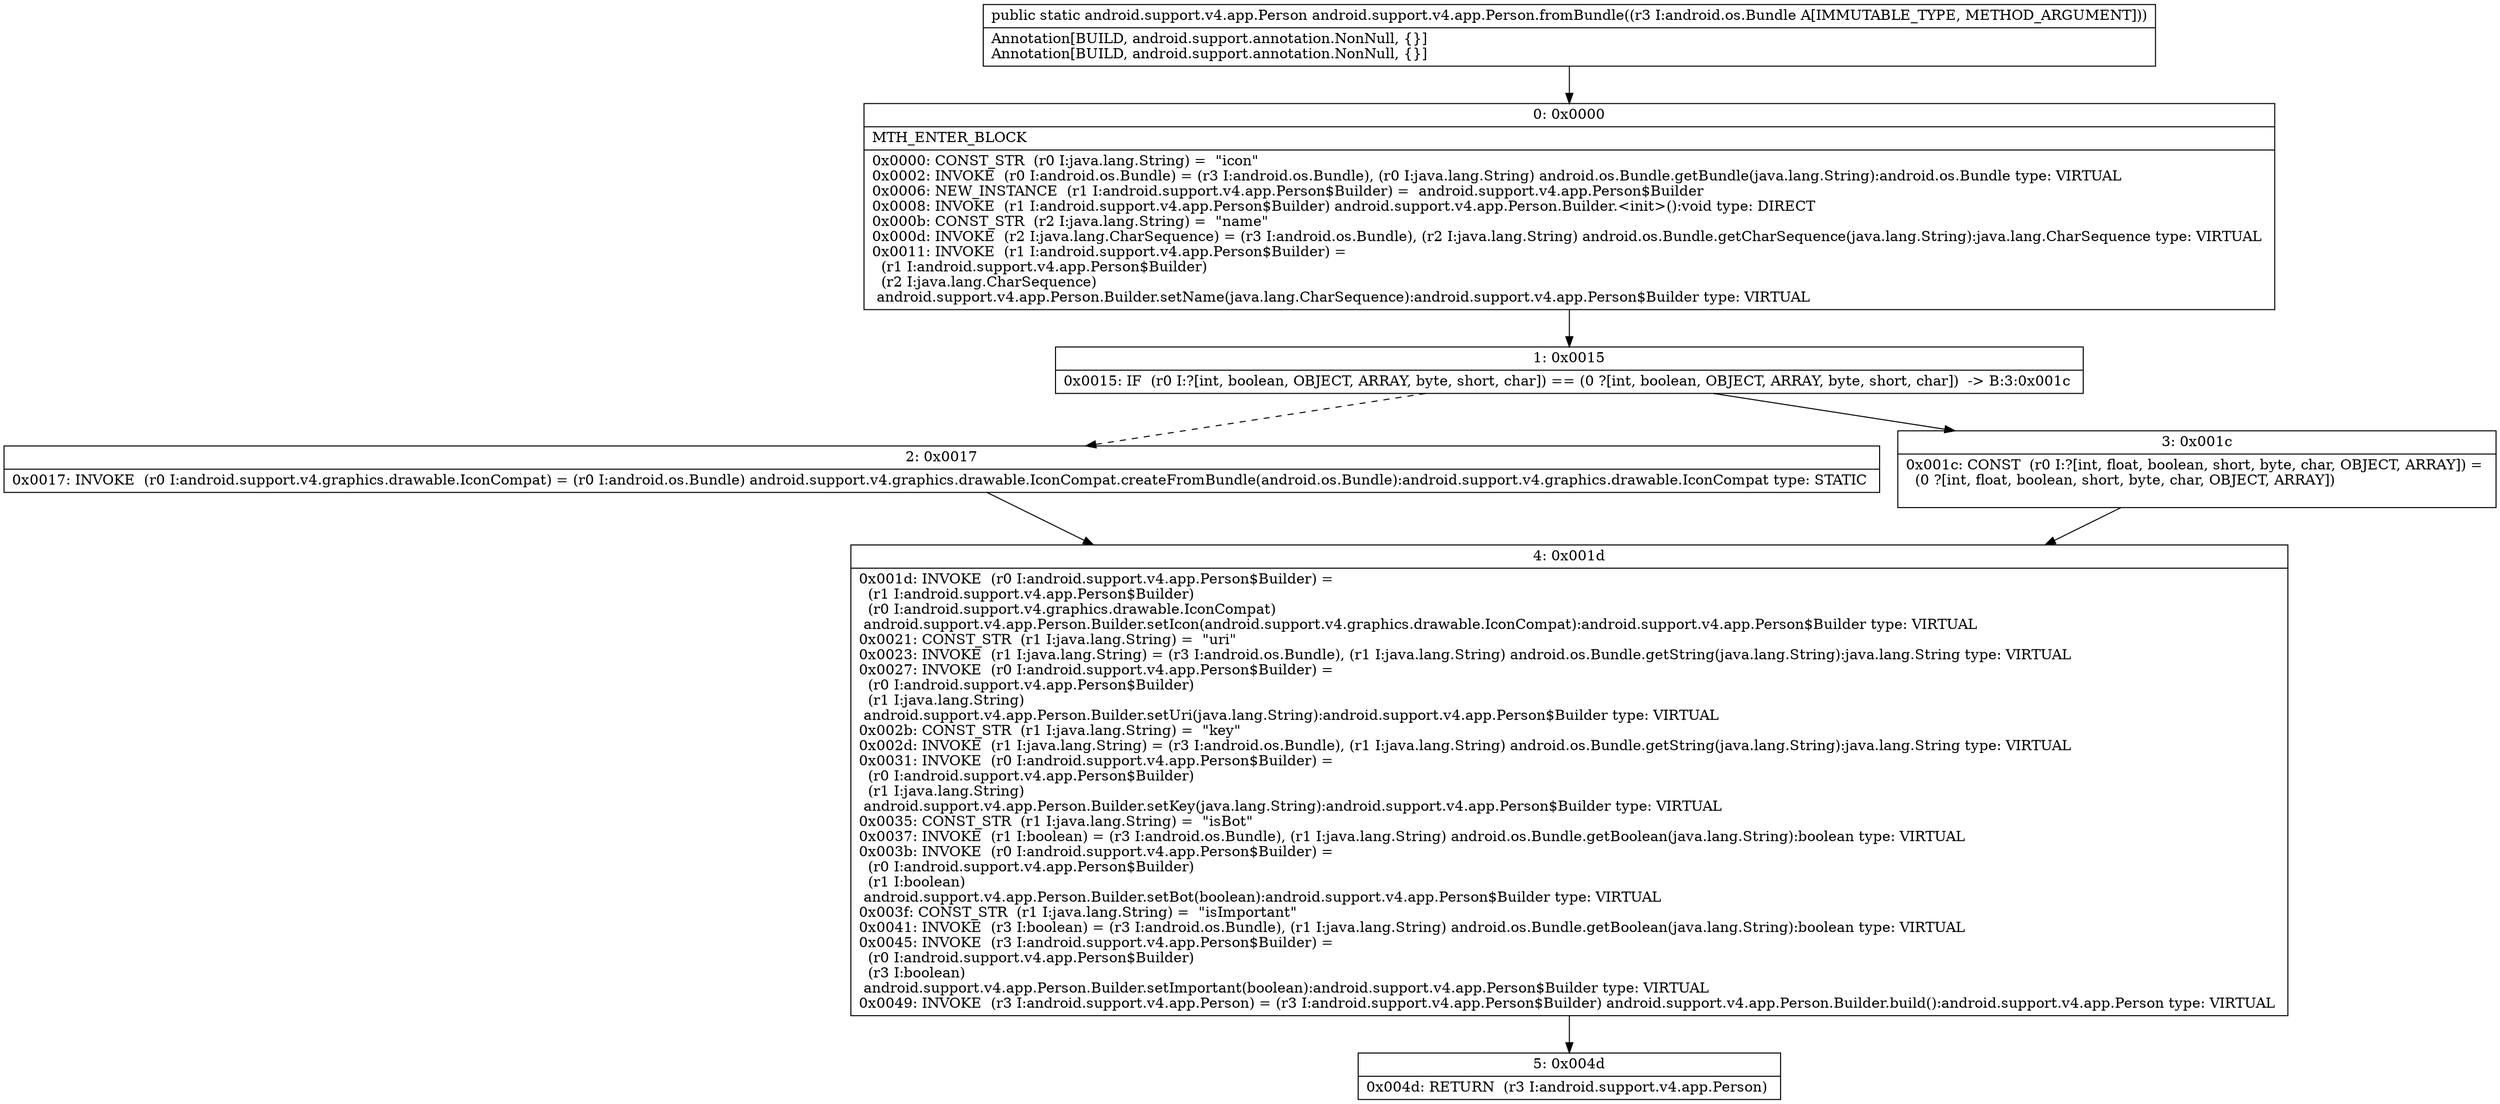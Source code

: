 digraph "CFG forandroid.support.v4.app.Person.fromBundle(Landroid\/os\/Bundle;)Landroid\/support\/v4\/app\/Person;" {
Node_0 [shape=record,label="{0\:\ 0x0000|MTH_ENTER_BLOCK\l|0x0000: CONST_STR  (r0 I:java.lang.String) =  \"icon\" \l0x0002: INVOKE  (r0 I:android.os.Bundle) = (r3 I:android.os.Bundle), (r0 I:java.lang.String) android.os.Bundle.getBundle(java.lang.String):android.os.Bundle type: VIRTUAL \l0x0006: NEW_INSTANCE  (r1 I:android.support.v4.app.Person$Builder) =  android.support.v4.app.Person$Builder \l0x0008: INVOKE  (r1 I:android.support.v4.app.Person$Builder) android.support.v4.app.Person.Builder.\<init\>():void type: DIRECT \l0x000b: CONST_STR  (r2 I:java.lang.String) =  \"name\" \l0x000d: INVOKE  (r2 I:java.lang.CharSequence) = (r3 I:android.os.Bundle), (r2 I:java.lang.String) android.os.Bundle.getCharSequence(java.lang.String):java.lang.CharSequence type: VIRTUAL \l0x0011: INVOKE  (r1 I:android.support.v4.app.Person$Builder) = \l  (r1 I:android.support.v4.app.Person$Builder)\l  (r2 I:java.lang.CharSequence)\l android.support.v4.app.Person.Builder.setName(java.lang.CharSequence):android.support.v4.app.Person$Builder type: VIRTUAL \l}"];
Node_1 [shape=record,label="{1\:\ 0x0015|0x0015: IF  (r0 I:?[int, boolean, OBJECT, ARRAY, byte, short, char]) == (0 ?[int, boolean, OBJECT, ARRAY, byte, short, char])  \-\> B:3:0x001c \l}"];
Node_2 [shape=record,label="{2\:\ 0x0017|0x0017: INVOKE  (r0 I:android.support.v4.graphics.drawable.IconCompat) = (r0 I:android.os.Bundle) android.support.v4.graphics.drawable.IconCompat.createFromBundle(android.os.Bundle):android.support.v4.graphics.drawable.IconCompat type: STATIC \l}"];
Node_3 [shape=record,label="{3\:\ 0x001c|0x001c: CONST  (r0 I:?[int, float, boolean, short, byte, char, OBJECT, ARRAY]) = \l  (0 ?[int, float, boolean, short, byte, char, OBJECT, ARRAY])\l \l}"];
Node_4 [shape=record,label="{4\:\ 0x001d|0x001d: INVOKE  (r0 I:android.support.v4.app.Person$Builder) = \l  (r1 I:android.support.v4.app.Person$Builder)\l  (r0 I:android.support.v4.graphics.drawable.IconCompat)\l android.support.v4.app.Person.Builder.setIcon(android.support.v4.graphics.drawable.IconCompat):android.support.v4.app.Person$Builder type: VIRTUAL \l0x0021: CONST_STR  (r1 I:java.lang.String) =  \"uri\" \l0x0023: INVOKE  (r1 I:java.lang.String) = (r3 I:android.os.Bundle), (r1 I:java.lang.String) android.os.Bundle.getString(java.lang.String):java.lang.String type: VIRTUAL \l0x0027: INVOKE  (r0 I:android.support.v4.app.Person$Builder) = \l  (r0 I:android.support.v4.app.Person$Builder)\l  (r1 I:java.lang.String)\l android.support.v4.app.Person.Builder.setUri(java.lang.String):android.support.v4.app.Person$Builder type: VIRTUAL \l0x002b: CONST_STR  (r1 I:java.lang.String) =  \"key\" \l0x002d: INVOKE  (r1 I:java.lang.String) = (r3 I:android.os.Bundle), (r1 I:java.lang.String) android.os.Bundle.getString(java.lang.String):java.lang.String type: VIRTUAL \l0x0031: INVOKE  (r0 I:android.support.v4.app.Person$Builder) = \l  (r0 I:android.support.v4.app.Person$Builder)\l  (r1 I:java.lang.String)\l android.support.v4.app.Person.Builder.setKey(java.lang.String):android.support.v4.app.Person$Builder type: VIRTUAL \l0x0035: CONST_STR  (r1 I:java.lang.String) =  \"isBot\" \l0x0037: INVOKE  (r1 I:boolean) = (r3 I:android.os.Bundle), (r1 I:java.lang.String) android.os.Bundle.getBoolean(java.lang.String):boolean type: VIRTUAL \l0x003b: INVOKE  (r0 I:android.support.v4.app.Person$Builder) = \l  (r0 I:android.support.v4.app.Person$Builder)\l  (r1 I:boolean)\l android.support.v4.app.Person.Builder.setBot(boolean):android.support.v4.app.Person$Builder type: VIRTUAL \l0x003f: CONST_STR  (r1 I:java.lang.String) =  \"isImportant\" \l0x0041: INVOKE  (r3 I:boolean) = (r3 I:android.os.Bundle), (r1 I:java.lang.String) android.os.Bundle.getBoolean(java.lang.String):boolean type: VIRTUAL \l0x0045: INVOKE  (r3 I:android.support.v4.app.Person$Builder) = \l  (r0 I:android.support.v4.app.Person$Builder)\l  (r3 I:boolean)\l android.support.v4.app.Person.Builder.setImportant(boolean):android.support.v4.app.Person$Builder type: VIRTUAL \l0x0049: INVOKE  (r3 I:android.support.v4.app.Person) = (r3 I:android.support.v4.app.Person$Builder) android.support.v4.app.Person.Builder.build():android.support.v4.app.Person type: VIRTUAL \l}"];
Node_5 [shape=record,label="{5\:\ 0x004d|0x004d: RETURN  (r3 I:android.support.v4.app.Person) \l}"];
MethodNode[shape=record,label="{public static android.support.v4.app.Person android.support.v4.app.Person.fromBundle((r3 I:android.os.Bundle A[IMMUTABLE_TYPE, METHOD_ARGUMENT]))  | Annotation[BUILD, android.support.annotation.NonNull, \{\}]\lAnnotation[BUILD, android.support.annotation.NonNull, \{\}]\l}"];
MethodNode -> Node_0;
Node_0 -> Node_1;
Node_1 -> Node_2[style=dashed];
Node_1 -> Node_3;
Node_2 -> Node_4;
Node_3 -> Node_4;
Node_4 -> Node_5;
}

